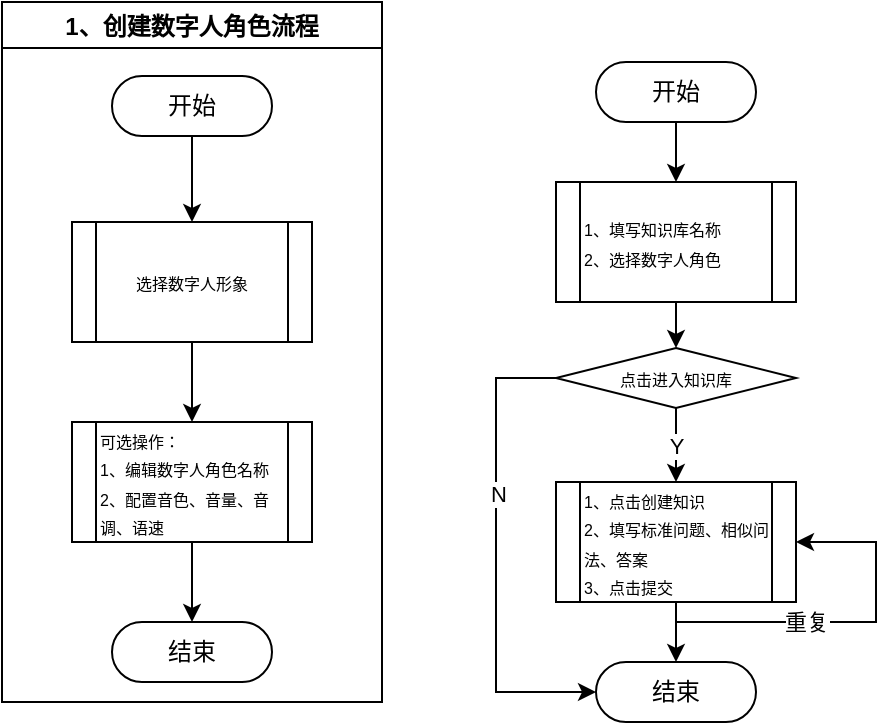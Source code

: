 <mxfile version="27.0.1">
  <diagram name="第 1 页" id="ku8Pm8eOQoJnp-52_dLf">
    <mxGraphModel dx="719" dy="391" grid="1" gridSize="10" guides="1" tooltips="1" connect="1" arrows="1" fold="1" page="1" pageScale="1" pageWidth="850" pageHeight="1100" math="0" shadow="0">
      <root>
        <mxCell id="0" />
        <mxCell id="1" parent="0" />
        <mxCell id="M4oquMFeu5735sY5OW-5-12" value="" style="group;movable=0;resizable=0;rotatable=0;deletable=0;editable=0;locked=1;connectable=0;" vertex="1" connectable="0" parent="1">
          <mxGeometry x="23" y="10" width="190" height="350" as="geometry" />
        </mxCell>
        <mxCell id="M4oquMFeu5735sY5OW-5-6" value="" style="edgeStyle=orthogonalEdgeStyle;rounded=0;orthogonalLoop=1;jettySize=auto;html=1;movable=0;resizable=0;rotatable=0;deletable=0;editable=0;locked=1;connectable=0;" edge="1" parent="M4oquMFeu5735sY5OW-5-12" source="M4oquMFeu5735sY5OW-5-1" target="M4oquMFeu5735sY5OW-5-5">
          <mxGeometry relative="1" as="geometry" />
        </mxCell>
        <mxCell id="M4oquMFeu5735sY5OW-5-1" value="开始" style="html=1;dashed=0;whiteSpace=wrap;shape=mxgraph.dfd.start;movable=0;resizable=0;rotatable=0;deletable=0;editable=0;locked=1;connectable=0;" vertex="1" parent="M4oquMFeu5735sY5OW-5-12">
          <mxGeometry x="55" y="37" width="80" height="30" as="geometry" />
        </mxCell>
        <mxCell id="M4oquMFeu5735sY5OW-5-3" value="结束" style="html=1;dashed=0;whiteSpace=wrap;shape=mxgraph.dfd.start;movable=0;resizable=0;rotatable=0;deletable=0;editable=0;locked=1;connectable=0;" vertex="1" parent="M4oquMFeu5735sY5OW-5-12">
          <mxGeometry x="55" y="310" width="80" height="30" as="geometry" />
        </mxCell>
        <mxCell id="M4oquMFeu5735sY5OW-5-8" value="" style="edgeStyle=orthogonalEdgeStyle;rounded=0;orthogonalLoop=1;jettySize=auto;html=1;movable=0;resizable=0;rotatable=0;deletable=0;editable=0;locked=1;connectable=0;" edge="1" parent="M4oquMFeu5735sY5OW-5-12" source="M4oquMFeu5735sY5OW-5-4" target="M4oquMFeu5735sY5OW-5-3">
          <mxGeometry relative="1" as="geometry" />
        </mxCell>
        <mxCell id="M4oquMFeu5735sY5OW-5-4" value="&lt;font style=&quot;font-size: 8px;&quot;&gt;可选操作：&lt;/font&gt;&lt;div&gt;&lt;font style=&quot;font-size: 8px;&quot;&gt;1、编辑数字人角色名称&lt;/font&gt;&lt;/div&gt;&lt;div&gt;&lt;font style=&quot;font-size: 8px;&quot;&gt;2、配置音色、音量、音调、语速&lt;/font&gt;&lt;/div&gt;" style="shape=process;whiteSpace=wrap;html=1;backgroundOutline=1;align=left;movable=0;resizable=0;rotatable=0;deletable=0;editable=0;locked=1;connectable=0;" vertex="1" parent="M4oquMFeu5735sY5OW-5-12">
          <mxGeometry x="35" y="210" width="120" height="60" as="geometry" />
        </mxCell>
        <mxCell id="M4oquMFeu5735sY5OW-5-7" value="" style="edgeStyle=orthogonalEdgeStyle;rounded=0;orthogonalLoop=1;jettySize=auto;html=1;movable=0;resizable=0;rotatable=0;deletable=0;editable=0;locked=1;connectable=0;" edge="1" parent="M4oquMFeu5735sY5OW-5-12" source="M4oquMFeu5735sY5OW-5-5" target="M4oquMFeu5735sY5OW-5-4">
          <mxGeometry relative="1" as="geometry" />
        </mxCell>
        <mxCell id="M4oquMFeu5735sY5OW-5-5" value="&lt;font style=&quot;font-size: 8px;&quot;&gt;选择数字人形象&lt;/font&gt;" style="shape=process;whiteSpace=wrap;html=1;backgroundOutline=1;align=center;movable=0;resizable=0;rotatable=0;deletable=0;editable=0;locked=1;connectable=0;" vertex="1" parent="M4oquMFeu5735sY5OW-5-12">
          <mxGeometry x="35" y="110" width="120" height="60" as="geometry" />
        </mxCell>
        <mxCell id="M4oquMFeu5735sY5OW-5-10" value="1、创建数字人角色流程" style="swimlane;movable=0;resizable=0;rotatable=0;deletable=0;editable=0;locked=1;connectable=0;" vertex="1" parent="M4oquMFeu5735sY5OW-5-12">
          <mxGeometry width="190" height="350" as="geometry">
            <mxRectangle width="170" height="30" as="alternateBounds" />
          </mxGeometry>
        </mxCell>
        <mxCell id="M4oquMFeu5735sY5OW-5-15" value="" style="edgeStyle=orthogonalEdgeStyle;rounded=0;orthogonalLoop=1;jettySize=auto;html=1;" edge="1" parent="1" source="M4oquMFeu5735sY5OW-5-13" target="M4oquMFeu5735sY5OW-5-14">
          <mxGeometry relative="1" as="geometry" />
        </mxCell>
        <mxCell id="M4oquMFeu5735sY5OW-5-13" value="开始" style="html=1;dashed=0;whiteSpace=wrap;shape=mxgraph.dfd.start" vertex="1" parent="1">
          <mxGeometry x="320" y="40" width="80" height="30" as="geometry" />
        </mxCell>
        <mxCell id="M4oquMFeu5735sY5OW-5-19" value="" style="edgeStyle=orthogonalEdgeStyle;rounded=0;orthogonalLoop=1;jettySize=auto;html=1;" edge="1" parent="1" source="M4oquMFeu5735sY5OW-5-14" target="M4oquMFeu5735sY5OW-5-18">
          <mxGeometry relative="1" as="geometry" />
        </mxCell>
        <mxCell id="M4oquMFeu5735sY5OW-5-14" value="&lt;font style=&quot;font-size: 8px;&quot;&gt;1、填写知识库名称&lt;/font&gt;&lt;div&gt;&lt;font style=&quot;font-size: 8px;&quot;&gt;2、选择数字人角色&lt;/font&gt;&lt;/div&gt;" style="shape=process;whiteSpace=wrap;html=1;backgroundOutline=1;align=left;" vertex="1" parent="1">
          <mxGeometry x="300" y="100" width="120" height="60" as="geometry" />
        </mxCell>
        <mxCell id="M4oquMFeu5735sY5OW-5-24" value="" style="edgeStyle=orthogonalEdgeStyle;rounded=0;orthogonalLoop=1;jettySize=auto;html=1;" edge="1" parent="1" source="M4oquMFeu5735sY5OW-5-16" target="M4oquMFeu5735sY5OW-5-17">
          <mxGeometry relative="1" as="geometry" />
        </mxCell>
        <mxCell id="M4oquMFeu5735sY5OW-5-16" value="&lt;div&gt;&lt;font style=&quot;font-size: 8px;&quot;&gt;1、点击创建知识&lt;/font&gt;&lt;/div&gt;&lt;div style=&quot;&quot;&gt;&lt;font style=&quot;font-size: 8px;&quot;&gt;2、填写标准问题、相似问法、答案&lt;/font&gt;&lt;/div&gt;&lt;div style=&quot;&quot;&gt;&lt;font style=&quot;font-size: 8px;&quot;&gt;3、点击提交&lt;/font&gt;&lt;/div&gt;" style="shape=process;whiteSpace=wrap;html=1;backgroundOutline=1;align=left;" vertex="1" parent="1">
          <mxGeometry x="300" y="250" width="120" height="60" as="geometry" />
        </mxCell>
        <mxCell id="M4oquMFeu5735sY5OW-5-17" value="结束" style="html=1;dashed=0;whiteSpace=wrap;shape=mxgraph.dfd.start" vertex="1" parent="1">
          <mxGeometry x="320" y="340" width="80" height="30" as="geometry" />
        </mxCell>
        <mxCell id="M4oquMFeu5735sY5OW-5-21" value="Y" style="edgeStyle=orthogonalEdgeStyle;rounded=0;orthogonalLoop=1;jettySize=auto;html=1;" edge="1" parent="1" source="M4oquMFeu5735sY5OW-5-18" target="M4oquMFeu5735sY5OW-5-16">
          <mxGeometry relative="1" as="geometry" />
        </mxCell>
        <mxCell id="M4oquMFeu5735sY5OW-5-18" value="&lt;font style=&quot;font-size: 8px;&quot;&gt;点击进入知识库&lt;/font&gt;" style="rhombus;whiteSpace=wrap;html=1;" vertex="1" parent="1">
          <mxGeometry x="300" y="183" width="120" height="30" as="geometry" />
        </mxCell>
        <mxCell id="M4oquMFeu5735sY5OW-5-26" value="" style="endArrow=classic;html=1;rounded=0;exitX=0;exitY=0.5;exitDx=0;exitDy=0;entryX=0;entryY=0.5;entryDx=0;entryDy=0;entryPerimeter=0;" edge="1" parent="1" source="M4oquMFeu5735sY5OW-5-18" target="M4oquMFeu5735sY5OW-5-17">
          <mxGeometry width="50" height="50" relative="1" as="geometry">
            <mxPoint x="240" y="380" as="sourcePoint" />
            <mxPoint x="290" y="330" as="targetPoint" />
            <Array as="points">
              <mxPoint x="270" y="198" />
              <mxPoint x="270" y="355" />
            </Array>
          </mxGeometry>
        </mxCell>
        <mxCell id="M4oquMFeu5735sY5OW-5-27" value="N" style="edgeLabel;html=1;align=center;verticalAlign=middle;resizable=0;points=[];" vertex="1" connectable="0" parent="M4oquMFeu5735sY5OW-5-26">
          <mxGeometry x="-0.256" y="1" relative="1" as="geometry">
            <mxPoint as="offset" />
          </mxGeometry>
        </mxCell>
        <mxCell id="M4oquMFeu5735sY5OW-5-28" value="" style="endArrow=classic;html=1;rounded=0;entryX=1;entryY=0.5;entryDx=0;entryDy=0;" edge="1" parent="1" target="M4oquMFeu5735sY5OW-5-16">
          <mxGeometry width="50" height="50" relative="1" as="geometry">
            <mxPoint x="360" y="320" as="sourcePoint" />
            <mxPoint x="510" y="320" as="targetPoint" />
            <Array as="points">
              <mxPoint x="460" y="320" />
              <mxPoint x="460" y="280" />
            </Array>
          </mxGeometry>
        </mxCell>
        <mxCell id="M4oquMFeu5735sY5OW-5-29" value="重复" style="edgeLabel;html=1;align=center;verticalAlign=middle;resizable=0;points=[];" vertex="1" connectable="0" parent="M4oquMFeu5735sY5OW-5-28">
          <mxGeometry x="-0.099" y="-1" relative="1" as="geometry">
            <mxPoint x="-16" y="-1" as="offset" />
          </mxGeometry>
        </mxCell>
      </root>
    </mxGraphModel>
  </diagram>
</mxfile>
